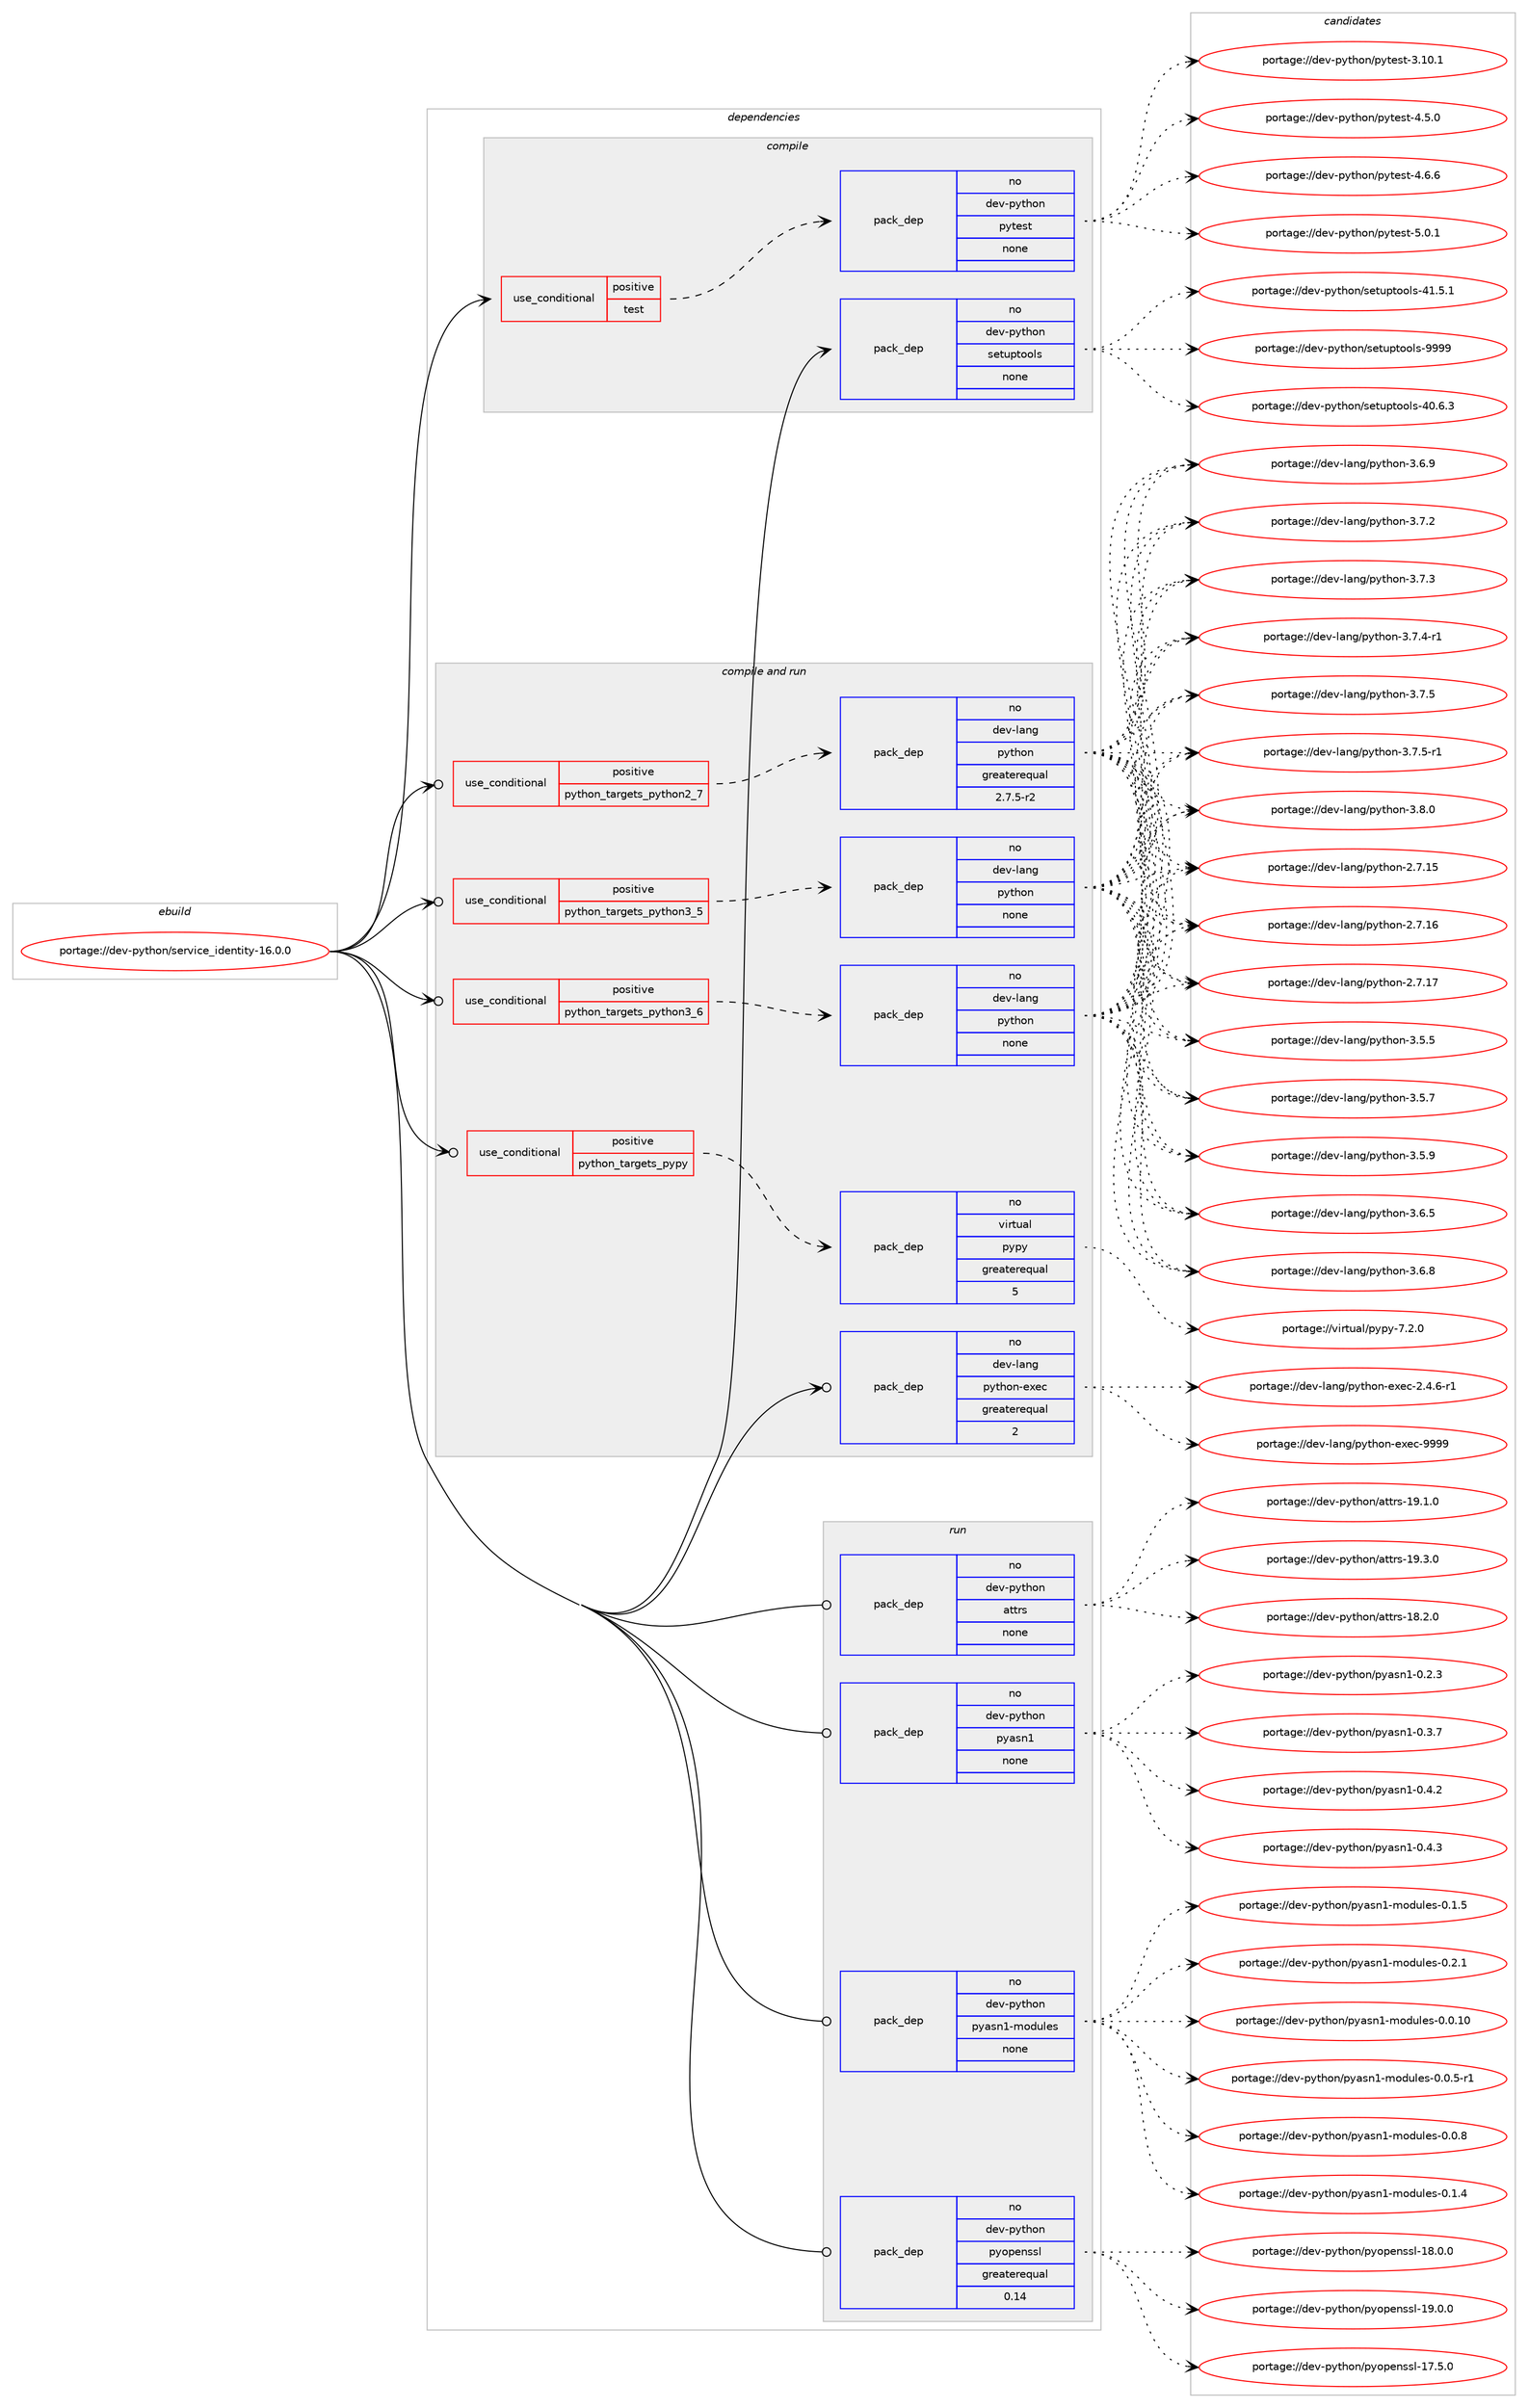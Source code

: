 digraph prolog {

# *************
# Graph options
# *************

newrank=true;
concentrate=true;
compound=true;
graph [rankdir=LR,fontname=Helvetica,fontsize=10,ranksep=1.5];#, ranksep=2.5, nodesep=0.2];
edge  [arrowhead=vee];
node  [fontname=Helvetica,fontsize=10];

# **********
# The ebuild
# **********

subgraph cluster_leftcol {
color=gray;
rank=same;
label=<<i>ebuild</i>>;
id [label="portage://dev-python/service_identity-16.0.0", color=red, width=4, href="../dev-python/service_identity-16.0.0.svg"];
}

# ****************
# The dependencies
# ****************

subgraph cluster_midcol {
color=gray;
label=<<i>dependencies</i>>;
subgraph cluster_compile {
fillcolor="#eeeeee";
style=filled;
label=<<i>compile</i>>;
subgraph cond38508 {
dependency171838 [label=<<TABLE BORDER="0" CELLBORDER="1" CELLSPACING="0" CELLPADDING="4"><TR><TD ROWSPAN="3" CELLPADDING="10">use_conditional</TD></TR><TR><TD>positive</TD></TR><TR><TD>test</TD></TR></TABLE>>, shape=none, color=red];
subgraph pack129925 {
dependency171839 [label=<<TABLE BORDER="0" CELLBORDER="1" CELLSPACING="0" CELLPADDING="4" WIDTH="220"><TR><TD ROWSPAN="6" CELLPADDING="30">pack_dep</TD></TR><TR><TD WIDTH="110">no</TD></TR><TR><TD>dev-python</TD></TR><TR><TD>pytest</TD></TR><TR><TD>none</TD></TR><TR><TD></TD></TR></TABLE>>, shape=none, color=blue];
}
dependency171838:e -> dependency171839:w [weight=20,style="dashed",arrowhead="vee"];
}
id:e -> dependency171838:w [weight=20,style="solid",arrowhead="vee"];
subgraph pack129926 {
dependency171840 [label=<<TABLE BORDER="0" CELLBORDER="1" CELLSPACING="0" CELLPADDING="4" WIDTH="220"><TR><TD ROWSPAN="6" CELLPADDING="30">pack_dep</TD></TR><TR><TD WIDTH="110">no</TD></TR><TR><TD>dev-python</TD></TR><TR><TD>setuptools</TD></TR><TR><TD>none</TD></TR><TR><TD></TD></TR></TABLE>>, shape=none, color=blue];
}
id:e -> dependency171840:w [weight=20,style="solid",arrowhead="vee"];
}
subgraph cluster_compileandrun {
fillcolor="#eeeeee";
style=filled;
label=<<i>compile and run</i>>;
subgraph cond38509 {
dependency171841 [label=<<TABLE BORDER="0" CELLBORDER="1" CELLSPACING="0" CELLPADDING="4"><TR><TD ROWSPAN="3" CELLPADDING="10">use_conditional</TD></TR><TR><TD>positive</TD></TR><TR><TD>python_targets_pypy</TD></TR></TABLE>>, shape=none, color=red];
subgraph pack129927 {
dependency171842 [label=<<TABLE BORDER="0" CELLBORDER="1" CELLSPACING="0" CELLPADDING="4" WIDTH="220"><TR><TD ROWSPAN="6" CELLPADDING="30">pack_dep</TD></TR><TR><TD WIDTH="110">no</TD></TR><TR><TD>virtual</TD></TR><TR><TD>pypy</TD></TR><TR><TD>greaterequal</TD></TR><TR><TD>5</TD></TR></TABLE>>, shape=none, color=blue];
}
dependency171841:e -> dependency171842:w [weight=20,style="dashed",arrowhead="vee"];
}
id:e -> dependency171841:w [weight=20,style="solid",arrowhead="odotvee"];
subgraph cond38510 {
dependency171843 [label=<<TABLE BORDER="0" CELLBORDER="1" CELLSPACING="0" CELLPADDING="4"><TR><TD ROWSPAN="3" CELLPADDING="10">use_conditional</TD></TR><TR><TD>positive</TD></TR><TR><TD>python_targets_python2_7</TD></TR></TABLE>>, shape=none, color=red];
subgraph pack129928 {
dependency171844 [label=<<TABLE BORDER="0" CELLBORDER="1" CELLSPACING="0" CELLPADDING="4" WIDTH="220"><TR><TD ROWSPAN="6" CELLPADDING="30">pack_dep</TD></TR><TR><TD WIDTH="110">no</TD></TR><TR><TD>dev-lang</TD></TR><TR><TD>python</TD></TR><TR><TD>greaterequal</TD></TR><TR><TD>2.7.5-r2</TD></TR></TABLE>>, shape=none, color=blue];
}
dependency171843:e -> dependency171844:w [weight=20,style="dashed",arrowhead="vee"];
}
id:e -> dependency171843:w [weight=20,style="solid",arrowhead="odotvee"];
subgraph cond38511 {
dependency171845 [label=<<TABLE BORDER="0" CELLBORDER="1" CELLSPACING="0" CELLPADDING="4"><TR><TD ROWSPAN="3" CELLPADDING="10">use_conditional</TD></TR><TR><TD>positive</TD></TR><TR><TD>python_targets_python3_5</TD></TR></TABLE>>, shape=none, color=red];
subgraph pack129929 {
dependency171846 [label=<<TABLE BORDER="0" CELLBORDER="1" CELLSPACING="0" CELLPADDING="4" WIDTH="220"><TR><TD ROWSPAN="6" CELLPADDING="30">pack_dep</TD></TR><TR><TD WIDTH="110">no</TD></TR><TR><TD>dev-lang</TD></TR><TR><TD>python</TD></TR><TR><TD>none</TD></TR><TR><TD></TD></TR></TABLE>>, shape=none, color=blue];
}
dependency171845:e -> dependency171846:w [weight=20,style="dashed",arrowhead="vee"];
}
id:e -> dependency171845:w [weight=20,style="solid",arrowhead="odotvee"];
subgraph cond38512 {
dependency171847 [label=<<TABLE BORDER="0" CELLBORDER="1" CELLSPACING="0" CELLPADDING="4"><TR><TD ROWSPAN="3" CELLPADDING="10">use_conditional</TD></TR><TR><TD>positive</TD></TR><TR><TD>python_targets_python3_6</TD></TR></TABLE>>, shape=none, color=red];
subgraph pack129930 {
dependency171848 [label=<<TABLE BORDER="0" CELLBORDER="1" CELLSPACING="0" CELLPADDING="4" WIDTH="220"><TR><TD ROWSPAN="6" CELLPADDING="30">pack_dep</TD></TR><TR><TD WIDTH="110">no</TD></TR><TR><TD>dev-lang</TD></TR><TR><TD>python</TD></TR><TR><TD>none</TD></TR><TR><TD></TD></TR></TABLE>>, shape=none, color=blue];
}
dependency171847:e -> dependency171848:w [weight=20,style="dashed",arrowhead="vee"];
}
id:e -> dependency171847:w [weight=20,style="solid",arrowhead="odotvee"];
subgraph pack129931 {
dependency171849 [label=<<TABLE BORDER="0" CELLBORDER="1" CELLSPACING="0" CELLPADDING="4" WIDTH="220"><TR><TD ROWSPAN="6" CELLPADDING="30">pack_dep</TD></TR><TR><TD WIDTH="110">no</TD></TR><TR><TD>dev-lang</TD></TR><TR><TD>python-exec</TD></TR><TR><TD>greaterequal</TD></TR><TR><TD>2</TD></TR></TABLE>>, shape=none, color=blue];
}
id:e -> dependency171849:w [weight=20,style="solid",arrowhead="odotvee"];
}
subgraph cluster_run {
fillcolor="#eeeeee";
style=filled;
label=<<i>run</i>>;
subgraph pack129932 {
dependency171850 [label=<<TABLE BORDER="0" CELLBORDER="1" CELLSPACING="0" CELLPADDING="4" WIDTH="220"><TR><TD ROWSPAN="6" CELLPADDING="30">pack_dep</TD></TR><TR><TD WIDTH="110">no</TD></TR><TR><TD>dev-python</TD></TR><TR><TD>attrs</TD></TR><TR><TD>none</TD></TR><TR><TD></TD></TR></TABLE>>, shape=none, color=blue];
}
id:e -> dependency171850:w [weight=20,style="solid",arrowhead="odot"];
subgraph pack129933 {
dependency171851 [label=<<TABLE BORDER="0" CELLBORDER="1" CELLSPACING="0" CELLPADDING="4" WIDTH="220"><TR><TD ROWSPAN="6" CELLPADDING="30">pack_dep</TD></TR><TR><TD WIDTH="110">no</TD></TR><TR><TD>dev-python</TD></TR><TR><TD>pyasn1</TD></TR><TR><TD>none</TD></TR><TR><TD></TD></TR></TABLE>>, shape=none, color=blue];
}
id:e -> dependency171851:w [weight=20,style="solid",arrowhead="odot"];
subgraph pack129934 {
dependency171852 [label=<<TABLE BORDER="0" CELLBORDER="1" CELLSPACING="0" CELLPADDING="4" WIDTH="220"><TR><TD ROWSPAN="6" CELLPADDING="30">pack_dep</TD></TR><TR><TD WIDTH="110">no</TD></TR><TR><TD>dev-python</TD></TR><TR><TD>pyasn1-modules</TD></TR><TR><TD>none</TD></TR><TR><TD></TD></TR></TABLE>>, shape=none, color=blue];
}
id:e -> dependency171852:w [weight=20,style="solid",arrowhead="odot"];
subgraph pack129935 {
dependency171853 [label=<<TABLE BORDER="0" CELLBORDER="1" CELLSPACING="0" CELLPADDING="4" WIDTH="220"><TR><TD ROWSPAN="6" CELLPADDING="30">pack_dep</TD></TR><TR><TD WIDTH="110">no</TD></TR><TR><TD>dev-python</TD></TR><TR><TD>pyopenssl</TD></TR><TR><TD>greaterequal</TD></TR><TR><TD>0.14</TD></TR></TABLE>>, shape=none, color=blue];
}
id:e -> dependency171853:w [weight=20,style="solid",arrowhead="odot"];
}
}

# **************
# The candidates
# **************

subgraph cluster_choices {
rank=same;
color=gray;
label=<<i>candidates</i>>;

subgraph choice129925 {
color=black;
nodesep=1;
choiceportage100101118451121211161041111104711212111610111511645514649484649 [label="portage://dev-python/pytest-3.10.1", color=red, width=4,href="../dev-python/pytest-3.10.1.svg"];
choiceportage1001011184511212111610411111047112121116101115116455246534648 [label="portage://dev-python/pytest-4.5.0", color=red, width=4,href="../dev-python/pytest-4.5.0.svg"];
choiceportage1001011184511212111610411111047112121116101115116455246544654 [label="portage://dev-python/pytest-4.6.6", color=red, width=4,href="../dev-python/pytest-4.6.6.svg"];
choiceportage1001011184511212111610411111047112121116101115116455346484649 [label="portage://dev-python/pytest-5.0.1", color=red, width=4,href="../dev-python/pytest-5.0.1.svg"];
dependency171839:e -> choiceportage100101118451121211161041111104711212111610111511645514649484649:w [style=dotted,weight="100"];
dependency171839:e -> choiceportage1001011184511212111610411111047112121116101115116455246534648:w [style=dotted,weight="100"];
dependency171839:e -> choiceportage1001011184511212111610411111047112121116101115116455246544654:w [style=dotted,weight="100"];
dependency171839:e -> choiceportage1001011184511212111610411111047112121116101115116455346484649:w [style=dotted,weight="100"];
}
subgraph choice129926 {
color=black;
nodesep=1;
choiceportage100101118451121211161041111104711510111611711211611111110811545524846544651 [label="portage://dev-python/setuptools-40.6.3", color=red, width=4,href="../dev-python/setuptools-40.6.3.svg"];
choiceportage100101118451121211161041111104711510111611711211611111110811545524946534649 [label="portage://dev-python/setuptools-41.5.1", color=red, width=4,href="../dev-python/setuptools-41.5.1.svg"];
choiceportage10010111845112121116104111110471151011161171121161111111081154557575757 [label="portage://dev-python/setuptools-9999", color=red, width=4,href="../dev-python/setuptools-9999.svg"];
dependency171840:e -> choiceportage100101118451121211161041111104711510111611711211611111110811545524846544651:w [style=dotted,weight="100"];
dependency171840:e -> choiceportage100101118451121211161041111104711510111611711211611111110811545524946534649:w [style=dotted,weight="100"];
dependency171840:e -> choiceportage10010111845112121116104111110471151011161171121161111111081154557575757:w [style=dotted,weight="100"];
}
subgraph choice129927 {
color=black;
nodesep=1;
choiceportage1181051141161179710847112121112121455546504648 [label="portage://virtual/pypy-7.2.0", color=red, width=4,href="../virtual/pypy-7.2.0.svg"];
dependency171842:e -> choiceportage1181051141161179710847112121112121455546504648:w [style=dotted,weight="100"];
}
subgraph choice129928 {
color=black;
nodesep=1;
choiceportage10010111845108971101034711212111610411111045504655464953 [label="portage://dev-lang/python-2.7.15", color=red, width=4,href="../dev-lang/python-2.7.15.svg"];
choiceportage10010111845108971101034711212111610411111045504655464954 [label="portage://dev-lang/python-2.7.16", color=red, width=4,href="../dev-lang/python-2.7.16.svg"];
choiceportage10010111845108971101034711212111610411111045504655464955 [label="portage://dev-lang/python-2.7.17", color=red, width=4,href="../dev-lang/python-2.7.17.svg"];
choiceportage100101118451089711010347112121116104111110455146534653 [label="portage://dev-lang/python-3.5.5", color=red, width=4,href="../dev-lang/python-3.5.5.svg"];
choiceportage100101118451089711010347112121116104111110455146534655 [label="portage://dev-lang/python-3.5.7", color=red, width=4,href="../dev-lang/python-3.5.7.svg"];
choiceportage100101118451089711010347112121116104111110455146534657 [label="portage://dev-lang/python-3.5.9", color=red, width=4,href="../dev-lang/python-3.5.9.svg"];
choiceportage100101118451089711010347112121116104111110455146544653 [label="portage://dev-lang/python-3.6.5", color=red, width=4,href="../dev-lang/python-3.6.5.svg"];
choiceportage100101118451089711010347112121116104111110455146544656 [label="portage://dev-lang/python-3.6.8", color=red, width=4,href="../dev-lang/python-3.6.8.svg"];
choiceportage100101118451089711010347112121116104111110455146544657 [label="portage://dev-lang/python-3.6.9", color=red, width=4,href="../dev-lang/python-3.6.9.svg"];
choiceportage100101118451089711010347112121116104111110455146554650 [label="portage://dev-lang/python-3.7.2", color=red, width=4,href="../dev-lang/python-3.7.2.svg"];
choiceportage100101118451089711010347112121116104111110455146554651 [label="portage://dev-lang/python-3.7.3", color=red, width=4,href="../dev-lang/python-3.7.3.svg"];
choiceportage1001011184510897110103471121211161041111104551465546524511449 [label="portage://dev-lang/python-3.7.4-r1", color=red, width=4,href="../dev-lang/python-3.7.4-r1.svg"];
choiceportage100101118451089711010347112121116104111110455146554653 [label="portage://dev-lang/python-3.7.5", color=red, width=4,href="../dev-lang/python-3.7.5.svg"];
choiceportage1001011184510897110103471121211161041111104551465546534511449 [label="portage://dev-lang/python-3.7.5-r1", color=red, width=4,href="../dev-lang/python-3.7.5-r1.svg"];
choiceportage100101118451089711010347112121116104111110455146564648 [label="portage://dev-lang/python-3.8.0", color=red, width=4,href="../dev-lang/python-3.8.0.svg"];
dependency171844:e -> choiceportage10010111845108971101034711212111610411111045504655464953:w [style=dotted,weight="100"];
dependency171844:e -> choiceportage10010111845108971101034711212111610411111045504655464954:w [style=dotted,weight="100"];
dependency171844:e -> choiceportage10010111845108971101034711212111610411111045504655464955:w [style=dotted,weight="100"];
dependency171844:e -> choiceportage100101118451089711010347112121116104111110455146534653:w [style=dotted,weight="100"];
dependency171844:e -> choiceportage100101118451089711010347112121116104111110455146534655:w [style=dotted,weight="100"];
dependency171844:e -> choiceportage100101118451089711010347112121116104111110455146534657:w [style=dotted,weight="100"];
dependency171844:e -> choiceportage100101118451089711010347112121116104111110455146544653:w [style=dotted,weight="100"];
dependency171844:e -> choiceportage100101118451089711010347112121116104111110455146544656:w [style=dotted,weight="100"];
dependency171844:e -> choiceportage100101118451089711010347112121116104111110455146544657:w [style=dotted,weight="100"];
dependency171844:e -> choiceportage100101118451089711010347112121116104111110455146554650:w [style=dotted,weight="100"];
dependency171844:e -> choiceportage100101118451089711010347112121116104111110455146554651:w [style=dotted,weight="100"];
dependency171844:e -> choiceportage1001011184510897110103471121211161041111104551465546524511449:w [style=dotted,weight="100"];
dependency171844:e -> choiceportage100101118451089711010347112121116104111110455146554653:w [style=dotted,weight="100"];
dependency171844:e -> choiceportage1001011184510897110103471121211161041111104551465546534511449:w [style=dotted,weight="100"];
dependency171844:e -> choiceportage100101118451089711010347112121116104111110455146564648:w [style=dotted,weight="100"];
}
subgraph choice129929 {
color=black;
nodesep=1;
choiceportage10010111845108971101034711212111610411111045504655464953 [label="portage://dev-lang/python-2.7.15", color=red, width=4,href="../dev-lang/python-2.7.15.svg"];
choiceportage10010111845108971101034711212111610411111045504655464954 [label="portage://dev-lang/python-2.7.16", color=red, width=4,href="../dev-lang/python-2.7.16.svg"];
choiceportage10010111845108971101034711212111610411111045504655464955 [label="portage://dev-lang/python-2.7.17", color=red, width=4,href="../dev-lang/python-2.7.17.svg"];
choiceportage100101118451089711010347112121116104111110455146534653 [label="portage://dev-lang/python-3.5.5", color=red, width=4,href="../dev-lang/python-3.5.5.svg"];
choiceportage100101118451089711010347112121116104111110455146534655 [label="portage://dev-lang/python-3.5.7", color=red, width=4,href="../dev-lang/python-3.5.7.svg"];
choiceportage100101118451089711010347112121116104111110455146534657 [label="portage://dev-lang/python-3.5.9", color=red, width=4,href="../dev-lang/python-3.5.9.svg"];
choiceportage100101118451089711010347112121116104111110455146544653 [label="portage://dev-lang/python-3.6.5", color=red, width=4,href="../dev-lang/python-3.6.5.svg"];
choiceportage100101118451089711010347112121116104111110455146544656 [label="portage://dev-lang/python-3.6.8", color=red, width=4,href="../dev-lang/python-3.6.8.svg"];
choiceportage100101118451089711010347112121116104111110455146544657 [label="portage://dev-lang/python-3.6.9", color=red, width=4,href="../dev-lang/python-3.6.9.svg"];
choiceportage100101118451089711010347112121116104111110455146554650 [label="portage://dev-lang/python-3.7.2", color=red, width=4,href="../dev-lang/python-3.7.2.svg"];
choiceportage100101118451089711010347112121116104111110455146554651 [label="portage://dev-lang/python-3.7.3", color=red, width=4,href="../dev-lang/python-3.7.3.svg"];
choiceportage1001011184510897110103471121211161041111104551465546524511449 [label="portage://dev-lang/python-3.7.4-r1", color=red, width=4,href="../dev-lang/python-3.7.4-r1.svg"];
choiceportage100101118451089711010347112121116104111110455146554653 [label="portage://dev-lang/python-3.7.5", color=red, width=4,href="../dev-lang/python-3.7.5.svg"];
choiceportage1001011184510897110103471121211161041111104551465546534511449 [label="portage://dev-lang/python-3.7.5-r1", color=red, width=4,href="../dev-lang/python-3.7.5-r1.svg"];
choiceportage100101118451089711010347112121116104111110455146564648 [label="portage://dev-lang/python-3.8.0", color=red, width=4,href="../dev-lang/python-3.8.0.svg"];
dependency171846:e -> choiceportage10010111845108971101034711212111610411111045504655464953:w [style=dotted,weight="100"];
dependency171846:e -> choiceportage10010111845108971101034711212111610411111045504655464954:w [style=dotted,weight="100"];
dependency171846:e -> choiceportage10010111845108971101034711212111610411111045504655464955:w [style=dotted,weight="100"];
dependency171846:e -> choiceportage100101118451089711010347112121116104111110455146534653:w [style=dotted,weight="100"];
dependency171846:e -> choiceportage100101118451089711010347112121116104111110455146534655:w [style=dotted,weight="100"];
dependency171846:e -> choiceportage100101118451089711010347112121116104111110455146534657:w [style=dotted,weight="100"];
dependency171846:e -> choiceportage100101118451089711010347112121116104111110455146544653:w [style=dotted,weight="100"];
dependency171846:e -> choiceportage100101118451089711010347112121116104111110455146544656:w [style=dotted,weight="100"];
dependency171846:e -> choiceportage100101118451089711010347112121116104111110455146544657:w [style=dotted,weight="100"];
dependency171846:e -> choiceportage100101118451089711010347112121116104111110455146554650:w [style=dotted,weight="100"];
dependency171846:e -> choiceportage100101118451089711010347112121116104111110455146554651:w [style=dotted,weight="100"];
dependency171846:e -> choiceportage1001011184510897110103471121211161041111104551465546524511449:w [style=dotted,weight="100"];
dependency171846:e -> choiceportage100101118451089711010347112121116104111110455146554653:w [style=dotted,weight="100"];
dependency171846:e -> choiceportage1001011184510897110103471121211161041111104551465546534511449:w [style=dotted,weight="100"];
dependency171846:e -> choiceportage100101118451089711010347112121116104111110455146564648:w [style=dotted,weight="100"];
}
subgraph choice129930 {
color=black;
nodesep=1;
choiceportage10010111845108971101034711212111610411111045504655464953 [label="portage://dev-lang/python-2.7.15", color=red, width=4,href="../dev-lang/python-2.7.15.svg"];
choiceportage10010111845108971101034711212111610411111045504655464954 [label="portage://dev-lang/python-2.7.16", color=red, width=4,href="../dev-lang/python-2.7.16.svg"];
choiceportage10010111845108971101034711212111610411111045504655464955 [label="portage://dev-lang/python-2.7.17", color=red, width=4,href="../dev-lang/python-2.7.17.svg"];
choiceportage100101118451089711010347112121116104111110455146534653 [label="portage://dev-lang/python-3.5.5", color=red, width=4,href="../dev-lang/python-3.5.5.svg"];
choiceportage100101118451089711010347112121116104111110455146534655 [label="portage://dev-lang/python-3.5.7", color=red, width=4,href="../dev-lang/python-3.5.7.svg"];
choiceportage100101118451089711010347112121116104111110455146534657 [label="portage://dev-lang/python-3.5.9", color=red, width=4,href="../dev-lang/python-3.5.9.svg"];
choiceportage100101118451089711010347112121116104111110455146544653 [label="portage://dev-lang/python-3.6.5", color=red, width=4,href="../dev-lang/python-3.6.5.svg"];
choiceportage100101118451089711010347112121116104111110455146544656 [label="portage://dev-lang/python-3.6.8", color=red, width=4,href="../dev-lang/python-3.6.8.svg"];
choiceportage100101118451089711010347112121116104111110455146544657 [label="portage://dev-lang/python-3.6.9", color=red, width=4,href="../dev-lang/python-3.6.9.svg"];
choiceportage100101118451089711010347112121116104111110455146554650 [label="portage://dev-lang/python-3.7.2", color=red, width=4,href="../dev-lang/python-3.7.2.svg"];
choiceportage100101118451089711010347112121116104111110455146554651 [label="portage://dev-lang/python-3.7.3", color=red, width=4,href="../dev-lang/python-3.7.3.svg"];
choiceportage1001011184510897110103471121211161041111104551465546524511449 [label="portage://dev-lang/python-3.7.4-r1", color=red, width=4,href="../dev-lang/python-3.7.4-r1.svg"];
choiceportage100101118451089711010347112121116104111110455146554653 [label="portage://dev-lang/python-3.7.5", color=red, width=4,href="../dev-lang/python-3.7.5.svg"];
choiceportage1001011184510897110103471121211161041111104551465546534511449 [label="portage://dev-lang/python-3.7.5-r1", color=red, width=4,href="../dev-lang/python-3.7.5-r1.svg"];
choiceportage100101118451089711010347112121116104111110455146564648 [label="portage://dev-lang/python-3.8.0", color=red, width=4,href="../dev-lang/python-3.8.0.svg"];
dependency171848:e -> choiceportage10010111845108971101034711212111610411111045504655464953:w [style=dotted,weight="100"];
dependency171848:e -> choiceportage10010111845108971101034711212111610411111045504655464954:w [style=dotted,weight="100"];
dependency171848:e -> choiceportage10010111845108971101034711212111610411111045504655464955:w [style=dotted,weight="100"];
dependency171848:e -> choiceportage100101118451089711010347112121116104111110455146534653:w [style=dotted,weight="100"];
dependency171848:e -> choiceportage100101118451089711010347112121116104111110455146534655:w [style=dotted,weight="100"];
dependency171848:e -> choiceportage100101118451089711010347112121116104111110455146534657:w [style=dotted,weight="100"];
dependency171848:e -> choiceportage100101118451089711010347112121116104111110455146544653:w [style=dotted,weight="100"];
dependency171848:e -> choiceportage100101118451089711010347112121116104111110455146544656:w [style=dotted,weight="100"];
dependency171848:e -> choiceportage100101118451089711010347112121116104111110455146544657:w [style=dotted,weight="100"];
dependency171848:e -> choiceportage100101118451089711010347112121116104111110455146554650:w [style=dotted,weight="100"];
dependency171848:e -> choiceportage100101118451089711010347112121116104111110455146554651:w [style=dotted,weight="100"];
dependency171848:e -> choiceportage1001011184510897110103471121211161041111104551465546524511449:w [style=dotted,weight="100"];
dependency171848:e -> choiceportage100101118451089711010347112121116104111110455146554653:w [style=dotted,weight="100"];
dependency171848:e -> choiceportage1001011184510897110103471121211161041111104551465546534511449:w [style=dotted,weight="100"];
dependency171848:e -> choiceportage100101118451089711010347112121116104111110455146564648:w [style=dotted,weight="100"];
}
subgraph choice129931 {
color=black;
nodesep=1;
choiceportage10010111845108971101034711212111610411111045101120101994550465246544511449 [label="portage://dev-lang/python-exec-2.4.6-r1", color=red, width=4,href="../dev-lang/python-exec-2.4.6-r1.svg"];
choiceportage10010111845108971101034711212111610411111045101120101994557575757 [label="portage://dev-lang/python-exec-9999", color=red, width=4,href="../dev-lang/python-exec-9999.svg"];
dependency171849:e -> choiceportage10010111845108971101034711212111610411111045101120101994550465246544511449:w [style=dotted,weight="100"];
dependency171849:e -> choiceportage10010111845108971101034711212111610411111045101120101994557575757:w [style=dotted,weight="100"];
}
subgraph choice129932 {
color=black;
nodesep=1;
choiceportage10010111845112121116104111110479711611611411545495646504648 [label="portage://dev-python/attrs-18.2.0", color=red, width=4,href="../dev-python/attrs-18.2.0.svg"];
choiceportage10010111845112121116104111110479711611611411545495746494648 [label="portage://dev-python/attrs-19.1.0", color=red, width=4,href="../dev-python/attrs-19.1.0.svg"];
choiceportage10010111845112121116104111110479711611611411545495746514648 [label="portage://dev-python/attrs-19.3.0", color=red, width=4,href="../dev-python/attrs-19.3.0.svg"];
dependency171850:e -> choiceportage10010111845112121116104111110479711611611411545495646504648:w [style=dotted,weight="100"];
dependency171850:e -> choiceportage10010111845112121116104111110479711611611411545495746494648:w [style=dotted,weight="100"];
dependency171850:e -> choiceportage10010111845112121116104111110479711611611411545495746514648:w [style=dotted,weight="100"];
}
subgraph choice129933 {
color=black;
nodesep=1;
choiceportage10010111845112121116104111110471121219711511049454846504651 [label="portage://dev-python/pyasn1-0.2.3", color=red, width=4,href="../dev-python/pyasn1-0.2.3.svg"];
choiceportage10010111845112121116104111110471121219711511049454846514655 [label="portage://dev-python/pyasn1-0.3.7", color=red, width=4,href="../dev-python/pyasn1-0.3.7.svg"];
choiceportage10010111845112121116104111110471121219711511049454846524650 [label="portage://dev-python/pyasn1-0.4.2", color=red, width=4,href="../dev-python/pyasn1-0.4.2.svg"];
choiceportage10010111845112121116104111110471121219711511049454846524651 [label="portage://dev-python/pyasn1-0.4.3", color=red, width=4,href="../dev-python/pyasn1-0.4.3.svg"];
dependency171851:e -> choiceportage10010111845112121116104111110471121219711511049454846504651:w [style=dotted,weight="100"];
dependency171851:e -> choiceportage10010111845112121116104111110471121219711511049454846514655:w [style=dotted,weight="100"];
dependency171851:e -> choiceportage10010111845112121116104111110471121219711511049454846524650:w [style=dotted,weight="100"];
dependency171851:e -> choiceportage10010111845112121116104111110471121219711511049454846524651:w [style=dotted,weight="100"];
}
subgraph choice129934 {
color=black;
nodesep=1;
choiceportage100101118451121211161041111104711212197115110494510911110011710810111545484648464948 [label="portage://dev-python/pyasn1-modules-0.0.10", color=red, width=4,href="../dev-python/pyasn1-modules-0.0.10.svg"];
choiceportage10010111845112121116104111110471121219711511049451091111001171081011154548464846534511449 [label="portage://dev-python/pyasn1-modules-0.0.5-r1", color=red, width=4,href="../dev-python/pyasn1-modules-0.0.5-r1.svg"];
choiceportage1001011184511212111610411111047112121971151104945109111100117108101115454846484656 [label="portage://dev-python/pyasn1-modules-0.0.8", color=red, width=4,href="../dev-python/pyasn1-modules-0.0.8.svg"];
choiceportage1001011184511212111610411111047112121971151104945109111100117108101115454846494652 [label="portage://dev-python/pyasn1-modules-0.1.4", color=red, width=4,href="../dev-python/pyasn1-modules-0.1.4.svg"];
choiceportage1001011184511212111610411111047112121971151104945109111100117108101115454846494653 [label="portage://dev-python/pyasn1-modules-0.1.5", color=red, width=4,href="../dev-python/pyasn1-modules-0.1.5.svg"];
choiceportage1001011184511212111610411111047112121971151104945109111100117108101115454846504649 [label="portage://dev-python/pyasn1-modules-0.2.1", color=red, width=4,href="../dev-python/pyasn1-modules-0.2.1.svg"];
dependency171852:e -> choiceportage100101118451121211161041111104711212197115110494510911110011710810111545484648464948:w [style=dotted,weight="100"];
dependency171852:e -> choiceportage10010111845112121116104111110471121219711511049451091111001171081011154548464846534511449:w [style=dotted,weight="100"];
dependency171852:e -> choiceportage1001011184511212111610411111047112121971151104945109111100117108101115454846484656:w [style=dotted,weight="100"];
dependency171852:e -> choiceportage1001011184511212111610411111047112121971151104945109111100117108101115454846494652:w [style=dotted,weight="100"];
dependency171852:e -> choiceportage1001011184511212111610411111047112121971151104945109111100117108101115454846494653:w [style=dotted,weight="100"];
dependency171852:e -> choiceportage1001011184511212111610411111047112121971151104945109111100117108101115454846504649:w [style=dotted,weight="100"];
}
subgraph choice129935 {
color=black;
nodesep=1;
choiceportage100101118451121211161041111104711212111111210111011511510845495546534648 [label="portage://dev-python/pyopenssl-17.5.0", color=red, width=4,href="../dev-python/pyopenssl-17.5.0.svg"];
choiceportage100101118451121211161041111104711212111111210111011511510845495646484648 [label="portage://dev-python/pyopenssl-18.0.0", color=red, width=4,href="../dev-python/pyopenssl-18.0.0.svg"];
choiceportage100101118451121211161041111104711212111111210111011511510845495746484648 [label="portage://dev-python/pyopenssl-19.0.0", color=red, width=4,href="../dev-python/pyopenssl-19.0.0.svg"];
dependency171853:e -> choiceportage100101118451121211161041111104711212111111210111011511510845495546534648:w [style=dotted,weight="100"];
dependency171853:e -> choiceportage100101118451121211161041111104711212111111210111011511510845495646484648:w [style=dotted,weight="100"];
dependency171853:e -> choiceportage100101118451121211161041111104711212111111210111011511510845495746484648:w [style=dotted,weight="100"];
}
}

}
